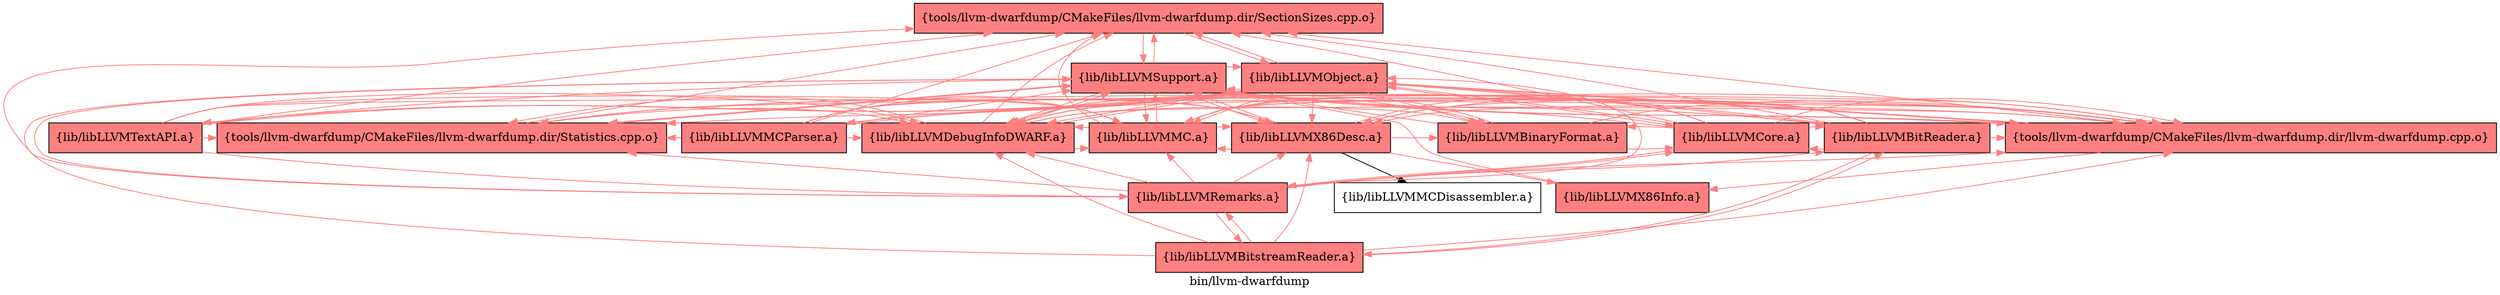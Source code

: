 digraph "bin/llvm-dwarfdump" {
	label="bin/llvm-dwarfdump";
	{ rank=same; Node0x559f299e3e18;  }
	{ rank=same; Node0x559f299e4638; Node0x559f299e5588;  }
	{ rank=same; Node0x559f299e4048; Node0x559f299e4d68; Node0x559f299e35f8; Node0x559f299e8a58; Node0x559f299e4408; Node0x559f299e4e08; Node0x559f299e50d8; Node0x559f299e5f88; Node0x559f299e64d8; Node0x559f299e7388;  }

	Node0x559f299e3e18 [shape=record,shape=box,style=filled,fillcolor="1.000000 0.5 1",group=1,label="{tools/llvm-dwarfdump/CMakeFiles/llvm-dwarfdump.dir/SectionSizes.cpp.o}"];
	Node0x559f299e3e18 -> Node0x559f299e4638[color="1.000000 0.5 1"];
	Node0x559f299e3e18 -> Node0x559f299e5588[color="1.000000 0.5 1"];
	Node0x559f299e4638 [shape=record,shape=box,style=filled,fillcolor="1.000000 0.5 1",group=1,label="{lib/libLLVMObject.a}"];
	Node0x559f299e4638 -> Node0x559f299e3e18[color="1.000000 0.5 1"];
	Node0x559f299e4638 -> Node0x559f299e4048[color="1.000000 0.5 1"];
	Node0x559f299e4638 -> Node0x559f299e4d68[color="1.000000 0.5 1"];
	Node0x559f299e4638 -> Node0x559f299e35f8[color="1.000000 0.5 1"];
	Node0x559f299e4638 -> Node0x559f299e5588[color="1.000000 0.5 1"];
	Node0x559f299e4638 -> Node0x559f299e8a58[color="1.000000 0.5 1"];
	Node0x559f299e4638 -> Node0x559f299e4408[color="1.000000 0.5 1"];
	Node0x559f299e4638 -> Node0x559f299e4e08[color="1.000000 0.5 1"];
	Node0x559f299e4638 -> Node0x559f299e50d8[color="1.000000 0.5 1"];
	Node0x559f299e4638 -> Node0x559f299e5f88[color="1.000000 0.5 1"];
	Node0x559f299e4638 -> Node0x559f299e64d8[color="1.000000 0.5 1"];
	Node0x559f299e4638 -> Node0x559f299e7388[color="1.000000 0.5 1"];
	Node0x559f299e5588 [shape=record,shape=box,style=filled,fillcolor="1.000000 0.5 1",group=1,label="{lib/libLLVMSupport.a}"];
	Node0x559f299e5588 -> Node0x559f299e4e08[color="1.000000 0.5 1"];
	Node0x559f299e5588 -> Node0x559f299e4638[color="1.000000 0.5 1"];
	Node0x559f299e5588 -> Node0x559f299e35f8[color="1.000000 0.5 1"];
	Node0x559f299e5588 -> Node0x559f299e3e18[color="1.000000 0.5 1"];
	Node0x559f299e5588 -> Node0x559f299e4048[color="1.000000 0.5 1"];
	Node0x559f299e5588 -> Node0x559f299e4d68[color="1.000000 0.5 1"];
	Node0x559f299e5588 -> Node0x559f299e4408[color="1.000000 0.5 1"];
	Node0x559f299e4048 [shape=record,shape=box,style=filled,fillcolor="1.000000 0.5 1",group=1,label="{tools/llvm-dwarfdump/CMakeFiles/llvm-dwarfdump.dir/Statistics.cpp.o}"];
	Node0x559f299e4048 -> Node0x559f299e3e18[color="1.000000 0.5 1"];
	Node0x559f299e4048 -> Node0x559f299e35f8[color="1.000000 0.5 1"];
	Node0x559f299e4048 -> Node0x559f299e5588[color="1.000000 0.5 1"];
	Node0x559f299e35f8 [shape=record,shape=box,style=filled,fillcolor="1.000000 0.5 1",group=1,label="{lib/libLLVMDebugInfoDWARF.a}"];
	Node0x559f299e35f8 -> Node0x559f299e3e18[color="1.000000 0.5 1"];
	Node0x559f299e35f8 -> Node0x559f299e4048[color="1.000000 0.5 1"];
	Node0x559f299e35f8 -> Node0x559f299e4d68[color="1.000000 0.5 1"];
	Node0x559f299e35f8 -> Node0x559f299e5588[color="1.000000 0.5 1"];
	Node0x559f299e35f8 -> Node0x559f299e8a58[color="1.000000 0.5 1"];
	Node0x559f299e35f8 -> Node0x559f299e4638[color="1.000000 0.5 1"];
	Node0x559f299e35f8 -> Node0x559f299e4e08[color="1.000000 0.5 1"];
	Node0x559f299e4d68 [shape=record,shape=box,style=filled,fillcolor="1.000000 0.5 1",group=1,label="{tools/llvm-dwarfdump/CMakeFiles/llvm-dwarfdump.dir/llvm-dwarfdump.cpp.o}"];
	Node0x559f299e4d68 -> Node0x559f299e3e18[color="1.000000 0.5 1"];
	Node0x559f299e4d68 -> Node0x559f299e4048[color="1.000000 0.5 1"];
	Node0x559f299e4d68 -> Node0x559f299e35f8[color="1.000000 0.5 1"];
	Node0x559f299e4d68 -> Node0x559f299e4408[color="1.000000 0.5 1"];
	Node0x559f299e4d68 -> Node0x559f299e4638[color="1.000000 0.5 1"];
	Node0x559f299e4d68 -> Node0x559f299e3f58[color="1.000000 0.5 1"];
	Node0x559f299e4d68 -> Node0x559f299e5588[color="1.000000 0.5 1"];
	Node0x559f299e4408 [shape=record,shape=box,style=filled,fillcolor="1.000000 0.5 1",group=1,label="{lib/libLLVMX86Desc.a}"];
	Node0x559f299e4408 -> Node0x559f299e3f58[color="1.000000 0.5 1"];
	Node0x559f299e4408 -> Node0x559f299e4e08[color="1.000000 0.5 1"];
	Node0x559f299e4408 -> Node0x559f299e5588[color="1.000000 0.5 1"];
	Node0x559f299e4408 -> Node0x559f299e6e38;
	Node0x559f299e4408 -> Node0x559f299e4d68[color="1.000000 0.5 1"];
	Node0x559f299e4408 -> Node0x559f299e35f8[color="1.000000 0.5 1"];
	Node0x559f299e4408 -> Node0x559f299e8a58[color="1.000000 0.5 1"];
	Node0x559f299e3f58 [shape=record,shape=box,style=filled,fillcolor="1.000000 0.5 1",group=1,label="{lib/libLLVMX86Info.a}"];
	Node0x559f299e3f58 -> Node0x559f299e5588[color="1.000000 0.5 1"];
	Node0x559f299e8a58 [shape=record,shape=box,style=filled,fillcolor="1.000000 0.5 1",group=1,label="{lib/libLLVMBinaryFormat.a}"];
	Node0x559f299e8a58 -> Node0x559f299e5f88[color="1.000000 0.5 1"];
	Node0x559f299e8a58 -> Node0x559f299e35f8[color="1.000000 0.5 1"];
	Node0x559f299e8a58 -> Node0x559f299e5588[color="1.000000 0.5 1"];
	Node0x559f299e8a58 -> Node0x559f299e4d68[color="1.000000 0.5 1"];
	Node0x559f299e4e08 [shape=record,shape=box,style=filled,fillcolor="1.000000 0.5 1",group=1,label="{lib/libLLVMMC.a}"];
	Node0x559f299e4e08 -> Node0x559f299e4408[color="1.000000 0.5 1"];
	Node0x559f299e4e08 -> Node0x559f299e5588[color="1.000000 0.5 1"];
	Node0x559f299e4e08 -> Node0x559f299e3e18[color="1.000000 0.5 1"];
	Node0x559f299e4e08 -> Node0x559f299e4048[color="1.000000 0.5 1"];
	Node0x559f299e4e08 -> Node0x559f299e4d68[color="1.000000 0.5 1"];
	Node0x559f299e4e08 -> Node0x559f299e35f8[color="1.000000 0.5 1"];
	Node0x559f299e4e08 -> Node0x559f299e8a58[color="1.000000 0.5 1"];
	Node0x559f299e6e38 [shape=record,shape=box,group=0,label="{lib/libLLVMMCDisassembler.a}"];
	Node0x559f299e50d8 [shape=record,shape=box,style=filled,fillcolor="1.000000 0.5 1",group=1,label="{lib/libLLVMBitReader.a}"];
	Node0x559f299e50d8 -> Node0x559f299e3e18[color="1.000000 0.5 1"];
	Node0x559f299e50d8 -> Node0x559f299e4d68[color="1.000000 0.5 1"];
	Node0x559f299e50d8 -> Node0x559f299e35f8[color="1.000000 0.5 1"];
	Node0x559f299e50d8 -> Node0x559f299e4408[color="1.000000 0.5 1"];
	Node0x559f299e50d8 -> Node0x559f299e4638[color="1.000000 0.5 1"];
	Node0x559f299e50d8 -> Node0x559f299e4e08[color="1.000000 0.5 1"];
	Node0x559f299e50d8 -> Node0x559f299e5588[color="1.000000 0.5 1"];
	Node0x559f299e50d8 -> Node0x559f299e5f88[color="1.000000 0.5 1"];
	Node0x559f299e50d8 -> Node0x559f299e6988[color="1.000000 0.5 1"];
	Node0x559f299e50d8 -> Node0x559f299e4048[color="1.000000 0.5 1"];
	Node0x559f299e5f88 [shape=record,shape=box,style=filled,fillcolor="1.000000 0.5 1",group=1,label="{lib/libLLVMCore.a}"];
	Node0x559f299e5f88 -> Node0x559f299e4d68[color="1.000000 0.5 1"];
	Node0x559f299e5f88 -> Node0x559f299e4408[color="1.000000 0.5 1"];
	Node0x559f299e5f88 -> Node0x559f299e5588[color="1.000000 0.5 1"];
	Node0x559f299e5f88 -> Node0x559f299e50d8[color="1.000000 0.5 1"];
	Node0x559f299e5f88 -> Node0x559f299e35f8[color="1.000000 0.5 1"];
	Node0x559f299e5f88 -> Node0x559f299e8a58[color="1.000000 0.5 1"];
	Node0x559f299e5f88 -> Node0x559f299e4638[color="1.000000 0.5 1"];
	Node0x559f299e5f88 -> Node0x559f299e4e08[color="1.000000 0.5 1"];
	Node0x559f299e5f88 -> Node0x559f299e3e18[color="1.000000 0.5 1"];
	Node0x559f299e5f88 -> Node0x559f299e5b78[color="1.000000 0.5 1"];
	Node0x559f299e64d8 [shape=record,shape=box,style=filled,fillcolor="1.000000 0.5 1",group=1,label="{lib/libLLVMMCParser.a}"];
	Node0x559f299e64d8 -> Node0x559f299e3e18[color="1.000000 0.5 1"];
	Node0x559f299e64d8 -> Node0x559f299e4048[color="1.000000 0.5 1"];
	Node0x559f299e64d8 -> Node0x559f299e4d68[color="1.000000 0.5 1"];
	Node0x559f299e64d8 -> Node0x559f299e35f8[color="1.000000 0.5 1"];
	Node0x559f299e64d8 -> Node0x559f299e4408[color="1.000000 0.5 1"];
	Node0x559f299e64d8 -> Node0x559f299e4638[color="1.000000 0.5 1"];
	Node0x559f299e64d8 -> Node0x559f299e4e08[color="1.000000 0.5 1"];
	Node0x559f299e64d8 -> Node0x559f299e5588[color="1.000000 0.5 1"];
	Node0x559f299e7388 [shape=record,shape=box,style=filled,fillcolor="1.000000 0.5 1",group=1,label="{lib/libLLVMTextAPI.a}"];
	Node0x559f299e7388 -> Node0x559f299e5588[color="1.000000 0.5 1"];
	Node0x559f299e7388 -> Node0x559f299e3e18[color="1.000000 0.5 1"];
	Node0x559f299e7388 -> Node0x559f299e4048[color="1.000000 0.5 1"];
	Node0x559f299e7388 -> Node0x559f299e4d68[color="1.000000 0.5 1"];
	Node0x559f299e7388 -> Node0x559f299e4638[color="1.000000 0.5 1"];
	Node0x559f299e7388 -> Node0x559f299e5b78[color="1.000000 0.5 1"];
	Node0x559f299e7388 -> Node0x559f299e35f8[color="1.000000 0.5 1"];
	Node0x559f299e7388 -> Node0x559f299e4e08[color="1.000000 0.5 1"];
	Node0x559f299e6988 [shape=record,shape=box,style=filled,fillcolor="1.000000 0.5 1",group=1,label="{lib/libLLVMBitstreamReader.a}"];
	Node0x559f299e6988 -> Node0x559f299e4d68[color="1.000000 0.5 1"];
	Node0x559f299e6988 -> Node0x559f299e35f8[color="1.000000 0.5 1"];
	Node0x559f299e6988 -> Node0x559f299e4408[color="1.000000 0.5 1"];
	Node0x559f299e6988 -> Node0x559f299e5588[color="1.000000 0.5 1"];
	Node0x559f299e6988 -> Node0x559f299e50d8[color="1.000000 0.5 1"];
	Node0x559f299e6988 -> Node0x559f299e5b78[color="1.000000 0.5 1"];
	Node0x559f299e5b78 [shape=record,shape=box,style=filled,fillcolor="1.000000 0.5 1",group=1,label="{lib/libLLVMRemarks.a}"];
	Node0x559f299e5b78 -> Node0x559f299e35f8[color="1.000000 0.5 1"];
	Node0x559f299e5b78 -> Node0x559f299e5588[color="1.000000 0.5 1"];
	Node0x559f299e5b78 -> Node0x559f299e4d68[color="1.000000 0.5 1"];
	Node0x559f299e5b78 -> Node0x559f299e50d8[color="1.000000 0.5 1"];
	Node0x559f299e5b78 -> Node0x559f299e4e08[color="1.000000 0.5 1"];
	Node0x559f299e5b78 -> Node0x559f299e3e18[color="1.000000 0.5 1"];
	Node0x559f299e5b78 -> Node0x559f299e5f88[color="1.000000 0.5 1"];
	Node0x559f299e5b78 -> Node0x559f299e4048[color="1.000000 0.5 1"];
	Node0x559f299e5b78 -> Node0x559f299e4408[color="1.000000 0.5 1"];
	Node0x559f299e5b78 -> Node0x559f299e4638[color="1.000000 0.5 1"];
	Node0x559f299e5b78 -> Node0x559f299e6988[color="1.000000 0.5 1"];
}
